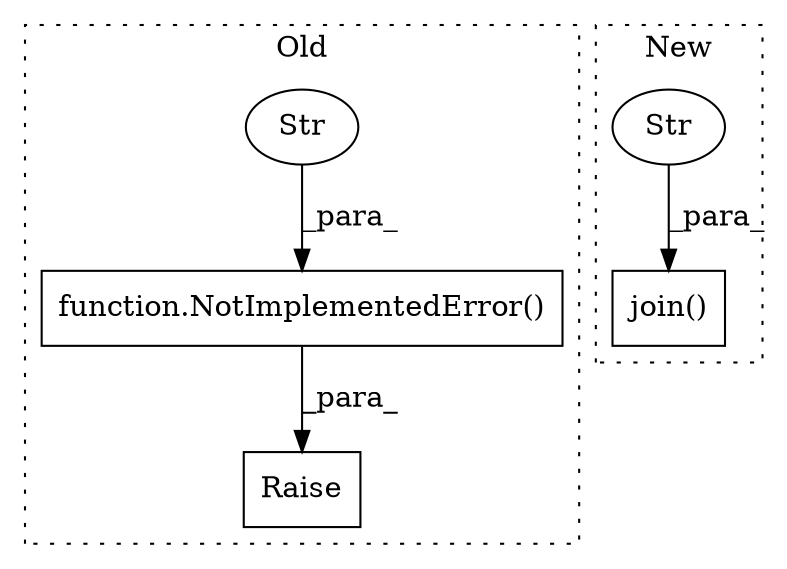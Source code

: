 digraph G {
subgraph cluster0 {
1 [label="function.NotImplementedError()" a="75" s="999,1049" l="20,1" shape="box"];
3 [label="Raise" a="91" s="993" l="6" shape="box"];
5 [label="Str" a="66" s="1019" l="30" shape="ellipse"];
label = "Old";
style="dotted";
}
subgraph cluster1 {
2 [label="join()" a="75" s="1561,1610" l="13,1" shape="box"];
4 [label="Str" a="66" s="1598" l="12" shape="ellipse"];
label = "New";
style="dotted";
}
1 -> 3 [label="_para_"];
4 -> 2 [label="_para_"];
5 -> 1 [label="_para_"];
}